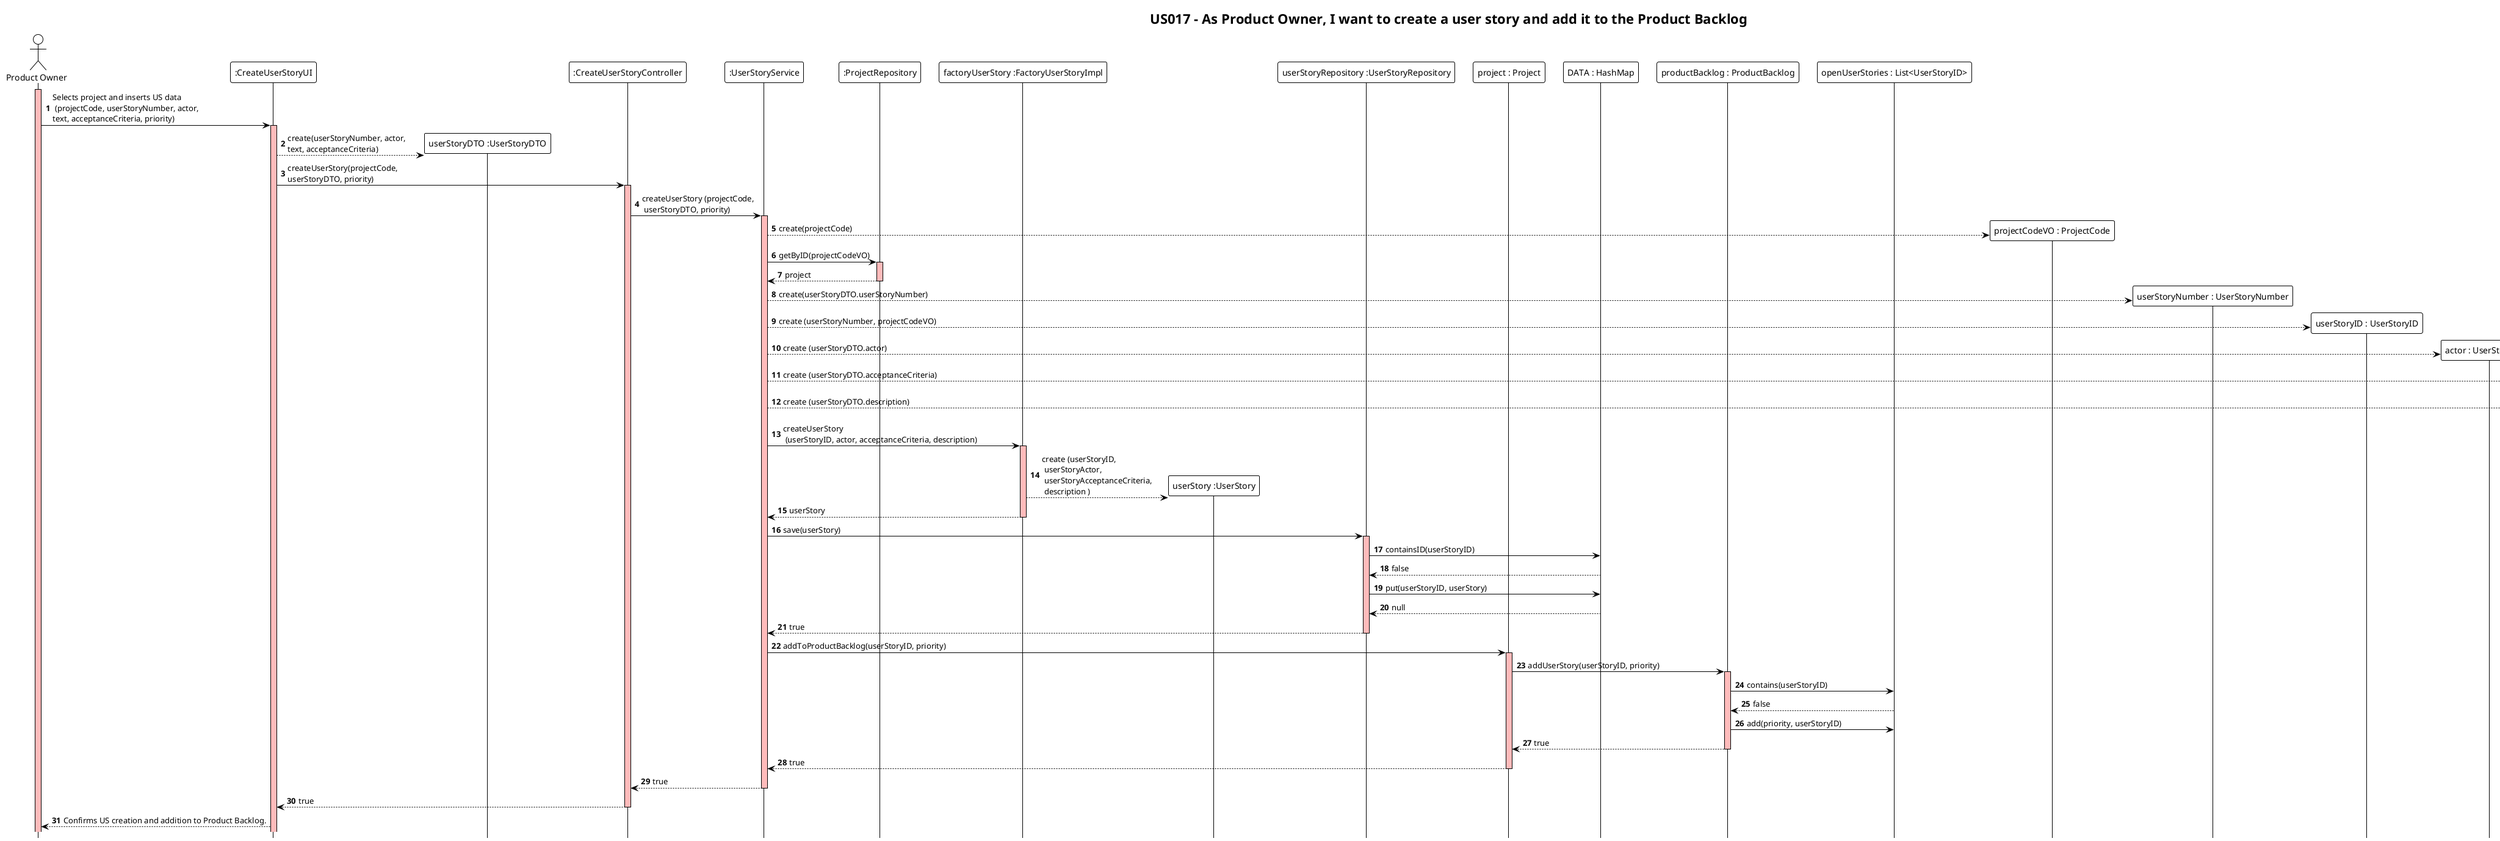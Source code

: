 @startuml
!theme plain
hide footbox
autonumber
title "US017 - As Product Owner, I want to create a user story and add it to the Product Backlog"

actor "Product Owner" as user
participant ":CreateUserStoryUI" as UI
participant "userStoryDTO :UserStoryDTO" as dto
participant ":CreateUserStoryController" as Controller
participant ":UserStoryService" as Services
participant ":ProjectRepository" as Repository
participant "factoryUserStory :FactoryUserStoryImpl" as Factory
participant "userStory :UserStory" as UserStory
participant "userStoryRepository :UserStoryRepository" as UsRepository
participant "project : Project" as Project
participant "DATA : HashMap" as hashmap
participant "productBacklog : ProductBacklog" as pb
participant "openUserStories : List<UserStoryID>" as uslist

activate user #FFBBBB
user ->  UI: Selects project and inserts US data\n (projectCode, userStoryNumber, actor, \ntext, acceptanceCriteria, priority)

activate UI #FFBBBB
UI --> dto ** : create(userStoryNumber, actor, \ntext, acceptanceCriteria)
UI -> Controller: createUserStory(projectCode, \nuserStoryDTO, priority)

activate Controller #FFBBBB
Controller -> Services: createUserStory (projectCode,\n userStoryDTO, priority)

activate Services #FFBBBB
Services --> "projectCodeVO : ProjectCode" **: create(projectCode)
Services -> Repository: getByID(projectCodeVO)

activate Repository #FFBBBB
Repository -->Services: project
deactivate

Services --> "userStoryNumber : UserStoryNumber" ** : create(userStoryDTO.userStoryNumber)
Services --> "userStoryID : UserStoryID" ** : create (userStoryNumber, projectCodeVO)
Services --> "actor : UserStoryActor" ** :create (userStoryDTO.actor)
Services --> "acceptanceCriteria : UserStoryAcceptanceCriteria" ** :create (userStoryDTO.acceptanceCriteria)
Services --> "description : Description" ** :create (userStoryDTO.description)
Services -> Factory:createUserStory\n (userStoryID, actor, acceptanceCriteria, description)

activate Factory #FFBBBB
Factory --> UserStory ** :create (userStoryID,\n userStoryActor,\n userStoryAcceptanceCriteria,\n description )
Factory --> Services :userStory
deactivate

Services -> UsRepository :save(userStory)

activate UsRepository #FFBBBB
UsRepository -> hashmap :containsID(userStoryID)
hashmap --> UsRepository : false
UsRepository -> hashmap :put(userStoryID, userStory)
hashmap --> UsRepository : null
UsRepository --> Services: true
deactivate

Services -> Project :addToProductBacklog(userStoryID, priority)

activate Project #FFBBBB
Project -> pb: addUserStory(userStoryID, priority)

activate pb #FFBBBB
pb -> uslist : contains(userStoryID)
uslist --> pb : false
pb -> uslist : add(priority, userStoryID)
pb --> Project : true
deactivate

Project --> Services: true
deactivate
Services --> Controller: true
deactivate
Controller --> UI: true
deactivate
UI --> user: Confirms US creation and addition to Product Backlog.

@enduml